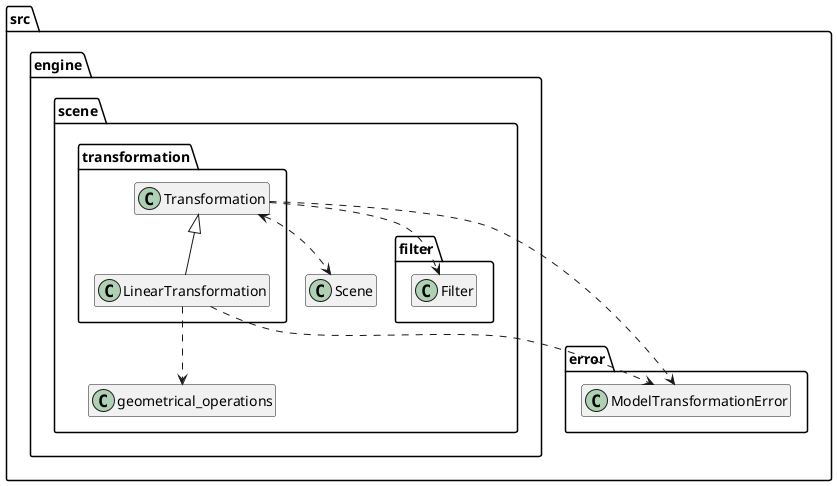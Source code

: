@startuml

' Template file to use to create the diagrams od the packages.
' Every file must have a sub part called INTERNAL with the internal connections of the package and
' a sub part called EXTERNAL with the external parts.

!startsub INTERNAL

package src.engine.scene.transformation {
    class src.engine.scene.transformation.Transformation
    class src.engine.scene.transformation.LinearTransformation
}

src.engine.scene.transformation.LinearTransformation -u-|> src.engine.scene.transformation.Transformation
!endsub

!startsub EXTERNAL
    src.engine.scene.transformation.Transformation <..> src.engine.scene.Scene
    src.engine.scene.transformation.LinearTransformation ..> src.error.ModelTransformationError
    src.engine.scene.transformation.Transformation ..> src.error.ModelTransformationError
    src.engine.scene.transformation.LinearTransformation ..> src.engine.scene.geometrical_operations
    src.engine.scene.transformation.Transformation ..> src.engine.scene.filter.Filter
!endsub


' Code that will affect only the current diagram
' can be messy since it will not be imported
hide members

@enduml